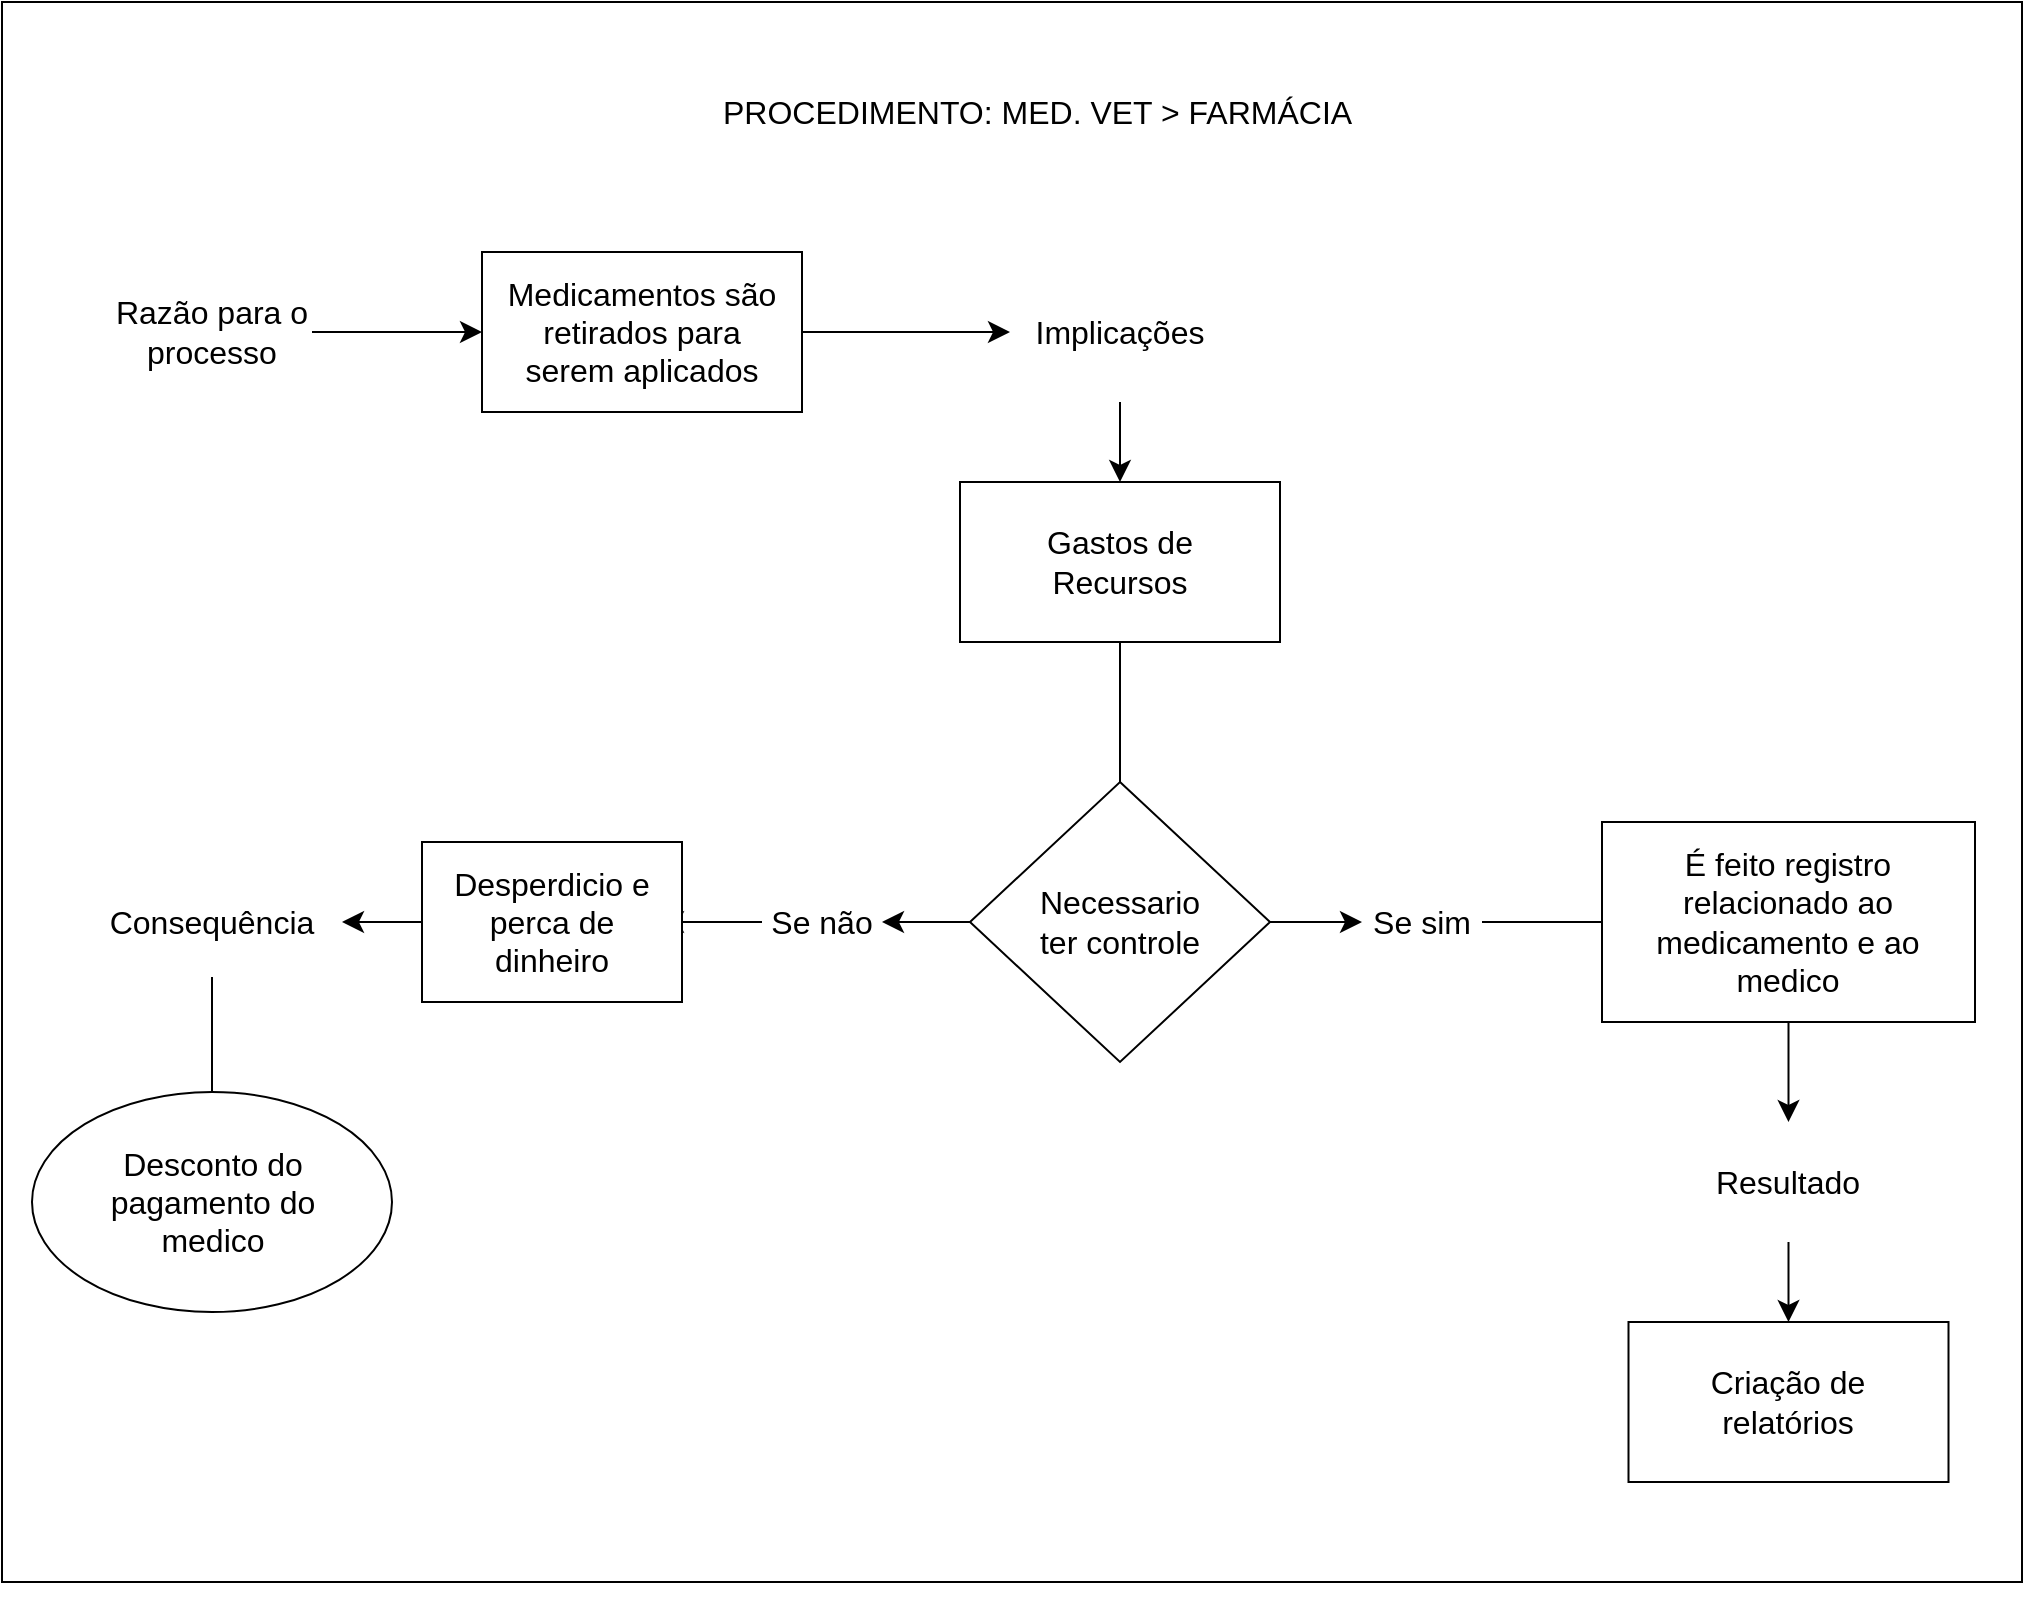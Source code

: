 <mxfile version="28.0.7">
  <diagram name="Página-1" id="wOfQE5rh18UGVMQB3yK2">
    <mxGraphModel dx="2134" dy="1950" grid="1" gridSize="10" guides="1" tooltips="1" connect="1" arrows="1" fold="1" page="1" pageScale="1" pageWidth="827" pageHeight="1169" math="0" shadow="0">
      <root>
        <mxCell id="0" />
        <mxCell id="1" parent="0" />
        <mxCell id="l69Jnb-oXw80vkSJOlWc-45" value="" style="rounded=0;whiteSpace=wrap;html=1;" parent="1" vertex="1">
          <mxGeometry x="-90" y="-170" width="1010" height="790" as="geometry" />
        </mxCell>
        <mxCell id="l69Jnb-oXw80vkSJOlWc-55" value="" style="edgeStyle=none;curved=1;rounded=0;orthogonalLoop=1;jettySize=auto;html=1;fontSize=12;startSize=8;endSize=8;" parent="1" source="l69Jnb-oXw80vkSJOlWc-6" target="l69Jnb-oXw80vkSJOlWc-10" edge="1">
          <mxGeometry relative="1" as="geometry" />
        </mxCell>
        <mxCell id="l69Jnb-oXw80vkSJOlWc-6" value="" style="rounded=0;whiteSpace=wrap;html=1;" parent="1" vertex="1">
          <mxGeometry x="150" y="-45" width="160" height="80" as="geometry" />
        </mxCell>
        <mxCell id="l69Jnb-oXw80vkSJOlWc-7" value="Medicamentos são retirados para serem aplicados" style="text;strokeColor=none;align=center;fillColor=none;html=1;verticalAlign=middle;whiteSpace=wrap;rounded=0;fontSize=16;movable=1;resizable=1;rotatable=1;deletable=1;editable=1;locked=0;connectable=1;" parent="1" vertex="1">
          <mxGeometry x="160" y="-45" width="140" height="80" as="geometry" />
        </mxCell>
        <mxCell id="l69Jnb-oXw80vkSJOlWc-56" value="" style="edgeStyle=none;curved=1;rounded=0;orthogonalLoop=1;jettySize=auto;html=1;fontSize=12;startSize=8;endSize=8;" parent="1" source="l69Jnb-oXw80vkSJOlWc-10" target="l69Jnb-oXw80vkSJOlWc-12" edge="1">
          <mxGeometry relative="1" as="geometry" />
        </mxCell>
        <mxCell id="l69Jnb-oXw80vkSJOlWc-10" value="Implicações" style="text;strokeColor=none;align=center;fillColor=none;html=1;verticalAlign=middle;whiteSpace=wrap;rounded=0;fontSize=16;" parent="1" vertex="1">
          <mxGeometry x="414" y="-40" width="110" height="70" as="geometry" />
        </mxCell>
        <mxCell id="l69Jnb-oXw80vkSJOlWc-57" value="" style="edgeStyle=none;curved=1;rounded=0;orthogonalLoop=1;jettySize=auto;html=1;fontSize=12;startSize=8;endSize=8;" parent="1" source="l69Jnb-oXw80vkSJOlWc-12" target="l69Jnb-oXw80vkSJOlWc-20" edge="1">
          <mxGeometry relative="1" as="geometry" />
        </mxCell>
        <mxCell id="l69Jnb-oXw80vkSJOlWc-12" value="" style="rounded=0;whiteSpace=wrap;html=1;" parent="1" vertex="1">
          <mxGeometry x="389" y="70" width="160" height="80" as="geometry" />
        </mxCell>
        <mxCell id="l69Jnb-oXw80vkSJOlWc-14" value="Gastos de Recursos" style="text;strokeColor=none;align=center;fillColor=none;html=1;verticalAlign=middle;whiteSpace=wrap;rounded=0;fontSize=16;" parent="1" vertex="1">
          <mxGeometry x="419" y="80" width="100" height="60" as="geometry" />
        </mxCell>
        <mxCell id="l69Jnb-oXw80vkSJOlWc-61" value="" style="edgeStyle=none;curved=1;rounded=0;orthogonalLoop=1;jettySize=auto;html=1;fontSize=12;startSize=8;endSize=8;" parent="1" source="l69Jnb-oXw80vkSJOlWc-19" target="l69Jnb-oXw80vkSJOlWc-41" edge="1">
          <mxGeometry relative="1" as="geometry" />
        </mxCell>
        <mxCell id="l69Jnb-oXw80vkSJOlWc-67" value="" style="edgeStyle=none;curved=1;rounded=0;orthogonalLoop=1;jettySize=auto;html=1;fontSize=12;startSize=8;endSize=8;" parent="1" source="l69Jnb-oXw80vkSJOlWc-19" target="l69Jnb-oXw80vkSJOlWc-23" edge="1">
          <mxGeometry relative="1" as="geometry" />
        </mxCell>
        <mxCell id="l69Jnb-oXw80vkSJOlWc-19" value="" style="rhombus;whiteSpace=wrap;html=1;" parent="1" vertex="1">
          <mxGeometry x="394" y="220" width="150" height="140" as="geometry" />
        </mxCell>
        <mxCell id="l69Jnb-oXw80vkSJOlWc-20" value="Necessario ter controle" style="text;strokeColor=none;align=center;fillColor=none;html=1;verticalAlign=middle;whiteSpace=wrap;rounded=0;fontSize=16;" parent="1" vertex="1">
          <mxGeometry x="439" y="275" width="60" height="30" as="geometry" />
        </mxCell>
        <mxCell id="l69Jnb-oXw80vkSJOlWc-69" value="" style="edgeStyle=none;curved=1;rounded=0;orthogonalLoop=1;jettySize=auto;html=1;fontSize=12;startSize=8;endSize=8;" parent="1" source="l69Jnb-oXw80vkSJOlWc-23" target="l69Jnb-oXw80vkSJOlWc-28" edge="1">
          <mxGeometry relative="1" as="geometry" />
        </mxCell>
        <mxCell id="l69Jnb-oXw80vkSJOlWc-23" value="Se não" style="text;strokeColor=none;align=center;fillColor=none;html=1;verticalAlign=middle;whiteSpace=wrap;rounded=0;fontSize=16;" parent="1" vertex="1">
          <mxGeometry x="290" y="275" width="60" height="30" as="geometry" />
        </mxCell>
        <mxCell id="l69Jnb-oXw80vkSJOlWc-73" value="" style="edgeStyle=none;curved=1;rounded=0;orthogonalLoop=1;jettySize=auto;html=1;fontSize=12;startSize=8;endSize=8;" parent="1" source="l69Jnb-oXw80vkSJOlWc-25" target="l69Jnb-oXw80vkSJOlWc-29" edge="1">
          <mxGeometry relative="1" as="geometry" />
        </mxCell>
        <mxCell id="l69Jnb-oXw80vkSJOlWc-25" value="" style="rounded=0;whiteSpace=wrap;html=1;" parent="1" vertex="1">
          <mxGeometry x="120" y="250" width="130" height="80" as="geometry" />
        </mxCell>
        <mxCell id="l69Jnb-oXw80vkSJOlWc-28" value="Desperdicio e perca de dinheiro" style="text;strokeColor=none;align=center;fillColor=none;html=1;verticalAlign=middle;whiteSpace=wrap;rounded=0;fontSize=16;" parent="1" vertex="1">
          <mxGeometry x="130" y="250" width="110" height="80" as="geometry" />
        </mxCell>
        <mxCell id="l69Jnb-oXw80vkSJOlWc-76" value="" style="edgeStyle=none;curved=1;rounded=0;orthogonalLoop=1;jettySize=auto;html=1;fontSize=12;startSize=8;endSize=8;" parent="1" source="l69Jnb-oXw80vkSJOlWc-29" target="l69Jnb-oXw80vkSJOlWc-38" edge="1">
          <mxGeometry relative="1" as="geometry" />
        </mxCell>
        <mxCell id="l69Jnb-oXw80vkSJOlWc-29" value="Consequê&lt;span style=&quot;background-color: transparent; color: light-dark(rgb(0, 0, 0), rgb(255, 255, 255));&quot;&gt;ncia&lt;/span&gt;" style="text;strokeColor=none;align=center;fillColor=none;html=1;verticalAlign=middle;whiteSpace=wrap;rounded=0;fontSize=16;" parent="1" vertex="1">
          <mxGeometry x="-50" y="262.5" width="130" height="55" as="geometry" />
        </mxCell>
        <mxCell id="l69Jnb-oXw80vkSJOlWc-72" value="" style="edgeStyle=none;curved=1;rounded=0;orthogonalLoop=1;jettySize=auto;html=1;fontSize=12;startSize=8;endSize=8;" parent="1" source="l69Jnb-oXw80vkSJOlWc-41" target="l69Jnb-oXw80vkSJOlWc-44" edge="1">
          <mxGeometry relative="1" as="geometry" />
        </mxCell>
        <mxCell id="l69Jnb-oXw80vkSJOlWc-41" value="Se sim" style="text;strokeColor=none;align=center;fillColor=none;html=1;verticalAlign=middle;whiteSpace=wrap;rounded=0;fontSize=16;" parent="1" vertex="1">
          <mxGeometry x="590" y="275" width="60" height="30" as="geometry" />
        </mxCell>
        <mxCell id="l69Jnb-oXw80vkSJOlWc-82" value="" style="edgeStyle=none;curved=1;rounded=0;orthogonalLoop=1;jettySize=auto;html=1;fontSize=12;startSize=8;endSize=8;" parent="1" source="l69Jnb-oXw80vkSJOlWc-43" target="l69Jnb-oXw80vkSJOlWc-80" edge="1">
          <mxGeometry relative="1" as="geometry" />
        </mxCell>
        <mxCell id="l69Jnb-oXw80vkSJOlWc-43" value="" style="whiteSpace=wrap;html=1;" parent="1" vertex="1">
          <mxGeometry x="710" y="240" width="186.5" height="100" as="geometry" />
        </mxCell>
        <mxCell id="l69Jnb-oXw80vkSJOlWc-44" value="É feito registro relacionado ao medicamento e ao medico" style="text;strokeColor=none;align=center;fillColor=none;html=1;verticalAlign=middle;whiteSpace=wrap;rounded=0;fontSize=16;" parent="1" vertex="1">
          <mxGeometry x="723.25" y="245" width="160" height="90" as="geometry" />
        </mxCell>
        <mxCell id="l69Jnb-oXw80vkSJOlWc-46" value="PROCEDIMENTO: MED. VET &amp;gt; FARMÁCIA&amp;nbsp;" style="text;strokeColor=none;align=center;fillColor=none;html=1;verticalAlign=middle;whiteSpace=wrap;rounded=0;fontSize=16;" parent="1" vertex="1">
          <mxGeometry x="205" y="-140" width="450" height="50" as="geometry" />
        </mxCell>
        <mxCell id="l69Jnb-oXw80vkSJOlWc-54" value="" style="edgeStyle=none;curved=1;rounded=0;orthogonalLoop=1;jettySize=auto;html=1;fontSize=12;startSize=8;endSize=8;" parent="1" source="l69Jnb-oXw80vkSJOlWc-52" target="l69Jnb-oXw80vkSJOlWc-6" edge="1">
          <mxGeometry relative="1" as="geometry" />
        </mxCell>
        <mxCell id="l69Jnb-oXw80vkSJOlWc-52" value="Razão para o processo" style="text;strokeColor=none;fillColor=none;html=1;align=center;verticalAlign=middle;whiteSpace=wrap;rounded=0;fontSize=16;" parent="1" vertex="1">
          <mxGeometry x="-35" y="-40" width="100" height="70" as="geometry" />
        </mxCell>
        <mxCell id="l69Jnb-oXw80vkSJOlWc-75" value="" style="ellipse;whiteSpace=wrap;html=1;" parent="1" vertex="1">
          <mxGeometry x="-75" y="375" width="180" height="110" as="geometry" />
        </mxCell>
        <mxCell id="l69Jnb-oXw80vkSJOlWc-38" value="Desconto do pagamento do medico" style="text;strokeColor=none;align=center;fillColor=none;html=1;verticalAlign=middle;whiteSpace=wrap;rounded=0;fontSize=16;" parent="1" vertex="1">
          <mxGeometry x="-47.5" y="400" width="125" height="60" as="geometry" />
        </mxCell>
        <mxCell id="l69Jnb-oXw80vkSJOlWc-77" style="edgeStyle=none;curved=1;rounded=0;orthogonalLoop=1;jettySize=auto;html=1;exitX=0.5;exitY=1;exitDx=0;exitDy=0;fontSize=12;startSize=8;endSize=8;" parent="1" source="l69Jnb-oXw80vkSJOlWc-45" target="l69Jnb-oXw80vkSJOlWc-45" edge="1">
          <mxGeometry relative="1" as="geometry" />
        </mxCell>
        <mxCell id="l69Jnb-oXw80vkSJOlWc-87" value="" style="edgeStyle=none;curved=1;rounded=0;orthogonalLoop=1;jettySize=auto;html=1;fontSize=12;startSize=8;endSize=8;" parent="1" source="l69Jnb-oXw80vkSJOlWc-80" target="l69Jnb-oXw80vkSJOlWc-85" edge="1">
          <mxGeometry relative="1" as="geometry" />
        </mxCell>
        <mxCell id="l69Jnb-oXw80vkSJOlWc-80" value="Resultado" style="text;strokeColor=none;fillColor=none;html=1;align=center;verticalAlign=middle;whiteSpace=wrap;rounded=0;fontSize=16;" parent="1" vertex="1">
          <mxGeometry x="748.25" y="390" width="110" height="60" as="geometry" />
        </mxCell>
        <mxCell id="l69Jnb-oXw80vkSJOlWc-85" value="" style="rounded=0;whiteSpace=wrap;html=1;" parent="1" vertex="1">
          <mxGeometry x="723.25" y="490" width="160" height="80" as="geometry" />
        </mxCell>
        <mxCell id="l69Jnb-oXw80vkSJOlWc-86" value="Criação de relatórios" style="text;strokeColor=none;fillColor=none;html=1;align=center;verticalAlign=middle;whiteSpace=wrap;rounded=0;fontSize=16;" parent="1" vertex="1">
          <mxGeometry x="748.25" y="490" width="110" height="80" as="geometry" />
        </mxCell>
      </root>
    </mxGraphModel>
  </diagram>
</mxfile>

